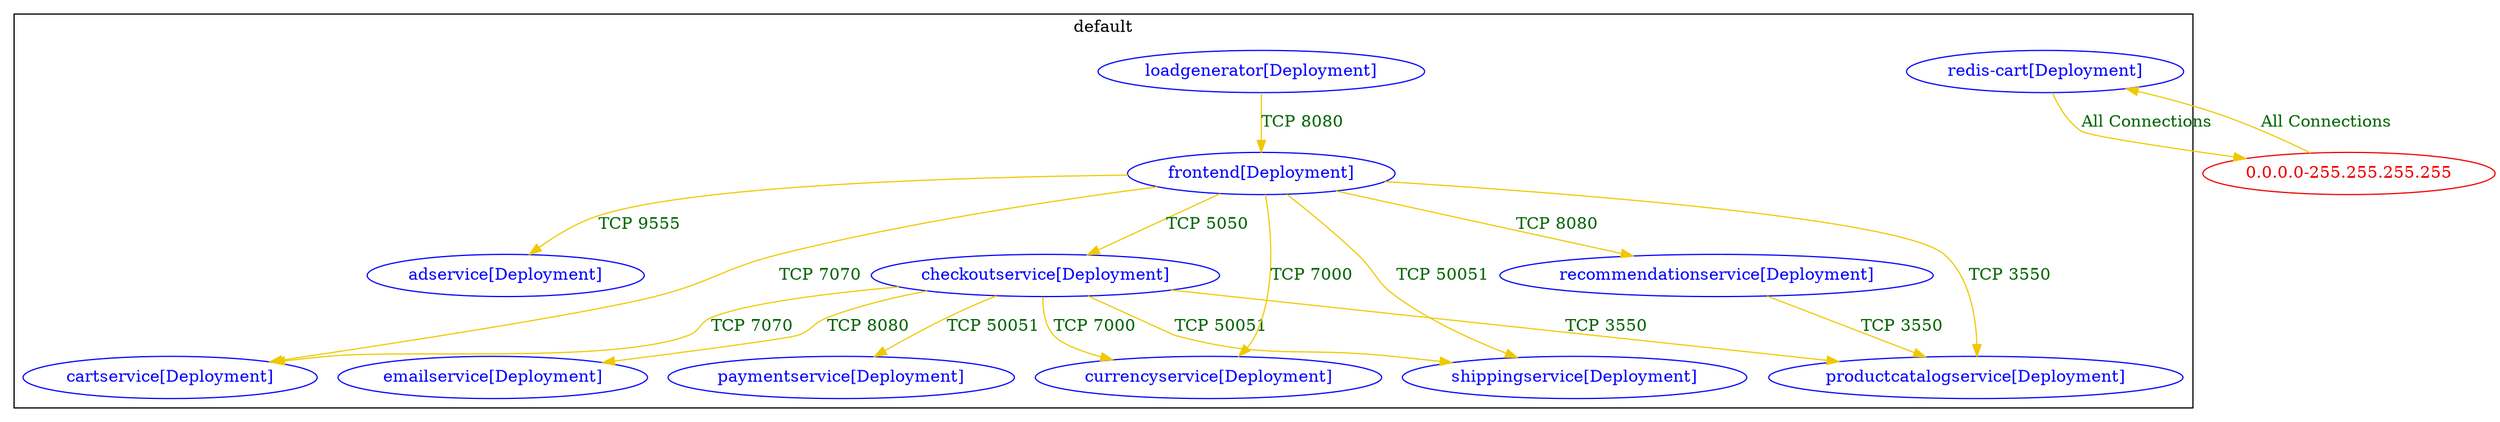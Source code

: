 digraph {
	subgraph "cluster_default" {
		color="black"
		fontcolor="black"
		"default/adservice[Deployment]" [label="adservice[Deployment]" color="blue" fontcolor="blue"]
		"default/cartservice[Deployment]" [label="cartservice[Deployment]" color="blue" fontcolor="blue"]
		"default/checkoutservice[Deployment]" [label="checkoutservice[Deployment]" color="blue" fontcolor="blue"]
		"default/currencyservice[Deployment]" [label="currencyservice[Deployment]" color="blue" fontcolor="blue"]
		"default/emailservice[Deployment]" [label="emailservice[Deployment]" color="blue" fontcolor="blue"]
		"default/frontend[Deployment]" [label="frontend[Deployment]" color="blue" fontcolor="blue"]
		"default/loadgenerator[Deployment]" [label="loadgenerator[Deployment]" color="blue" fontcolor="blue"]
		"default/paymentservice[Deployment]" [label="paymentservice[Deployment]" color="blue" fontcolor="blue"]
		"default/productcatalogservice[Deployment]" [label="productcatalogservice[Deployment]" color="blue" fontcolor="blue"]
		"default/recommendationservice[Deployment]" [label="recommendationservice[Deployment]" color="blue" fontcolor="blue"]
		"default/redis-cart[Deployment]" [label="redis-cart[Deployment]" color="blue" fontcolor="blue"]
		"default/shippingservice[Deployment]" [label="shippingservice[Deployment]" color="blue" fontcolor="blue"]
		label="default"
	}
	"0.0.0.0-255.255.255.255" [label="0.0.0.0-255.255.255.255" color="red2" fontcolor="red2"]
	"0.0.0.0-255.255.255.255" -> "default/redis-cart[Deployment]" [label="All Connections" color="gold2" fontcolor="darkgreen"]
	"default/checkoutservice[Deployment]" -> "default/cartservice[Deployment]" [label="TCP 7070" color="gold2" fontcolor="darkgreen"]
	"default/checkoutservice[Deployment]" -> "default/currencyservice[Deployment]" [label="TCP 7000" color="gold2" fontcolor="darkgreen"]
	"default/checkoutservice[Deployment]" -> "default/emailservice[Deployment]" [label="TCP 8080" color="gold2" fontcolor="darkgreen"]
	"default/checkoutservice[Deployment]" -> "default/paymentservice[Deployment]" [label="TCP 50051" color="gold2" fontcolor="darkgreen"]
	"default/checkoutservice[Deployment]" -> "default/productcatalogservice[Deployment]" [label="TCP 3550" color="gold2" fontcolor="darkgreen"]
	"default/checkoutservice[Deployment]" -> "default/shippingservice[Deployment]" [label="TCP 50051" color="gold2" fontcolor="darkgreen"]
	"default/frontend[Deployment]" -> "default/adservice[Deployment]" [label="TCP 9555" color="gold2" fontcolor="darkgreen"]
	"default/frontend[Deployment]" -> "default/cartservice[Deployment]" [label="TCP 7070" color="gold2" fontcolor="darkgreen"]
	"default/frontend[Deployment]" -> "default/checkoutservice[Deployment]" [label="TCP 5050" color="gold2" fontcolor="darkgreen"]
	"default/frontend[Deployment]" -> "default/currencyservice[Deployment]" [label="TCP 7000" color="gold2" fontcolor="darkgreen"]
	"default/frontend[Deployment]" -> "default/productcatalogservice[Deployment]" [label="TCP 3550" color="gold2" fontcolor="darkgreen"]
	"default/frontend[Deployment]" -> "default/recommendationservice[Deployment]" [label="TCP 8080" color="gold2" fontcolor="darkgreen"]
	"default/frontend[Deployment]" -> "default/shippingservice[Deployment]" [label="TCP 50051" color="gold2" fontcolor="darkgreen"]
	"default/loadgenerator[Deployment]" -> "default/frontend[Deployment]" [label="TCP 8080" color="gold2" fontcolor="darkgreen"]
	"default/recommendationservice[Deployment]" -> "default/productcatalogservice[Deployment]" [label="TCP 3550" color="gold2" fontcolor="darkgreen"]
	"default/redis-cart[Deployment]" -> "0.0.0.0-255.255.255.255" [label="All Connections" color="gold2" fontcolor="darkgreen"]
}